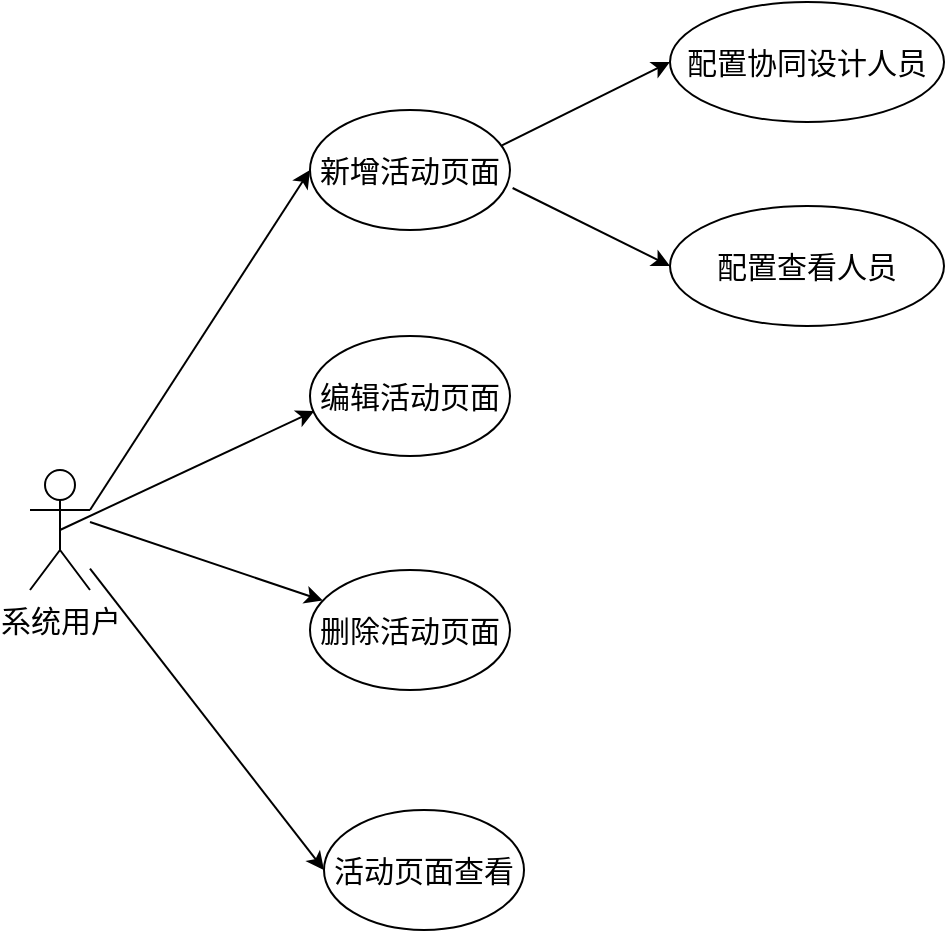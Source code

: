 <mxfile version="24.0.7" type="github">
  <diagram name="第 1 页" id="1I9ZOJRG9n4AXq9b248E">
    <mxGraphModel dx="1247" dy="-23" grid="1" gridSize="10" guides="1" tooltips="1" connect="1" arrows="1" fold="1" page="1" pageScale="1" pageWidth="827" pageHeight="1169" math="0" shadow="0">
      <root>
        <mxCell id="0" />
        <mxCell id="1" parent="0" />
        <mxCell id="MSpaeUwMoTtqG0JoYUIb-1" value="系统用户&lt;br style=&quot;font-size: 15px;&quot;&gt;" style="shape=umlActor;verticalLabelPosition=bottom;verticalAlign=top;html=1;outlineConnect=0;fontSize=15;" vertex="1" parent="1">
          <mxGeometry x="1083" y="2280" width="30" height="60" as="geometry" />
        </mxCell>
        <mxCell id="MSpaeUwMoTtqG0JoYUIb-2" value="新增活动页面" style="ellipse;whiteSpace=wrap;html=1;fontSize=15;" vertex="1" parent="1">
          <mxGeometry x="1223" y="2100" width="100" height="60" as="geometry" />
        </mxCell>
        <mxCell id="MSpaeUwMoTtqG0JoYUIb-3" value="编辑活动页面" style="ellipse;whiteSpace=wrap;html=1;fontSize=15;" vertex="1" parent="1">
          <mxGeometry x="1223" y="2213" width="100" height="60" as="geometry" />
        </mxCell>
        <mxCell id="MSpaeUwMoTtqG0JoYUIb-4" value="删除活动页面" style="ellipse;whiteSpace=wrap;html=1;fontSize=15;" vertex="1" parent="1">
          <mxGeometry x="1223" y="2330" width="100" height="60" as="geometry" />
        </mxCell>
        <mxCell id="MSpaeUwMoTtqG0JoYUIb-5" value="" style="endArrow=classic;html=1;rounded=0;exitX=1;exitY=0.333;exitDx=0;exitDy=0;exitPerimeter=0;entryX=0;entryY=0.5;entryDx=0;entryDy=0;fontSize=15;" edge="1" parent="1" source="MSpaeUwMoTtqG0JoYUIb-1" target="MSpaeUwMoTtqG0JoYUIb-2">
          <mxGeometry width="50" height="50" relative="1" as="geometry">
            <mxPoint x="1363" y="2156" as="sourcePoint" />
            <mxPoint x="1413" y="2106" as="targetPoint" />
          </mxGeometry>
        </mxCell>
        <mxCell id="MSpaeUwMoTtqG0JoYUIb-6" value="" style="endArrow=classic;html=1;rounded=0;exitX=0.5;exitY=0.5;exitDx=0;exitDy=0;exitPerimeter=0;entryX=0.022;entryY=0.625;entryDx=0;entryDy=0;entryPerimeter=0;fontSize=15;" edge="1" parent="1" source="MSpaeUwMoTtqG0JoYUIb-1" target="MSpaeUwMoTtqG0JoYUIb-3">
          <mxGeometry width="50" height="50" relative="1" as="geometry">
            <mxPoint x="1363" y="2156" as="sourcePoint" />
            <mxPoint x="1413" y="2106" as="targetPoint" />
          </mxGeometry>
        </mxCell>
        <mxCell id="MSpaeUwMoTtqG0JoYUIb-7" value="" style="endArrow=classic;html=1;rounded=0;fontSize=15;" edge="1" parent="1" target="MSpaeUwMoTtqG0JoYUIb-4">
          <mxGeometry width="50" height="50" relative="1" as="geometry">
            <mxPoint x="1113" y="2306" as="sourcePoint" />
            <mxPoint x="1413" y="2106" as="targetPoint" />
          </mxGeometry>
        </mxCell>
        <mxCell id="MSpaeUwMoTtqG0JoYUIb-8" value="配置协同设计人员" style="ellipse;whiteSpace=wrap;html=1;fontSize=15;" vertex="1" parent="1">
          <mxGeometry x="1403" y="2046" width="137" height="60" as="geometry" />
        </mxCell>
        <mxCell id="MSpaeUwMoTtqG0JoYUIb-9" value="" style="endArrow=classic;html=1;rounded=0;exitX=0.96;exitY=0.294;exitDx=0;exitDy=0;exitPerimeter=0;entryX=0;entryY=0.5;entryDx=0;entryDy=0;fontSize=15;" edge="1" parent="1" source="MSpaeUwMoTtqG0JoYUIb-2" target="MSpaeUwMoTtqG0JoYUIb-8">
          <mxGeometry width="50" height="50" relative="1" as="geometry">
            <mxPoint x="1363" y="2156" as="sourcePoint" />
            <mxPoint x="1413" y="2106" as="targetPoint" />
          </mxGeometry>
        </mxCell>
        <mxCell id="MSpaeUwMoTtqG0JoYUIb-10" value="" style="endArrow=classic;html=1;rounded=0;exitX=1.013;exitY=0.65;exitDx=0;exitDy=0;entryX=0;entryY=0.5;entryDx=0;entryDy=0;exitPerimeter=0;fontSize=15;" edge="1" parent="1" source="MSpaeUwMoTtqG0JoYUIb-2" target="MSpaeUwMoTtqG0JoYUIb-13">
          <mxGeometry width="50" height="50" relative="1" as="geometry">
            <mxPoint x="1363" y="2156" as="sourcePoint" />
            <mxPoint x="1403" y="2166" as="targetPoint" />
          </mxGeometry>
        </mxCell>
        <mxCell id="MSpaeUwMoTtqG0JoYUIb-11" value="活动页面查看" style="ellipse;whiteSpace=wrap;html=1;fontSize=15;" vertex="1" parent="1">
          <mxGeometry x="1230" y="2450" width="100" height="60" as="geometry" />
        </mxCell>
        <mxCell id="MSpaeUwMoTtqG0JoYUIb-12" value="" style="endArrow=classic;html=1;rounded=0;entryX=0;entryY=0.5;entryDx=0;entryDy=0;fontSize=15;" edge="1" parent="1" source="MSpaeUwMoTtqG0JoYUIb-1" target="MSpaeUwMoTtqG0JoYUIb-11">
          <mxGeometry width="50" height="50" relative="1" as="geometry">
            <mxPoint x="1123" y="2339" as="sourcePoint" />
            <mxPoint x="1235" y="2481" as="targetPoint" />
          </mxGeometry>
        </mxCell>
        <mxCell id="MSpaeUwMoTtqG0JoYUIb-13" value="配置查看人员" style="ellipse;whiteSpace=wrap;html=1;fontSize=15;" vertex="1" parent="1">
          <mxGeometry x="1403" y="2148" width="137" height="60" as="geometry" />
        </mxCell>
      </root>
    </mxGraphModel>
  </diagram>
</mxfile>
